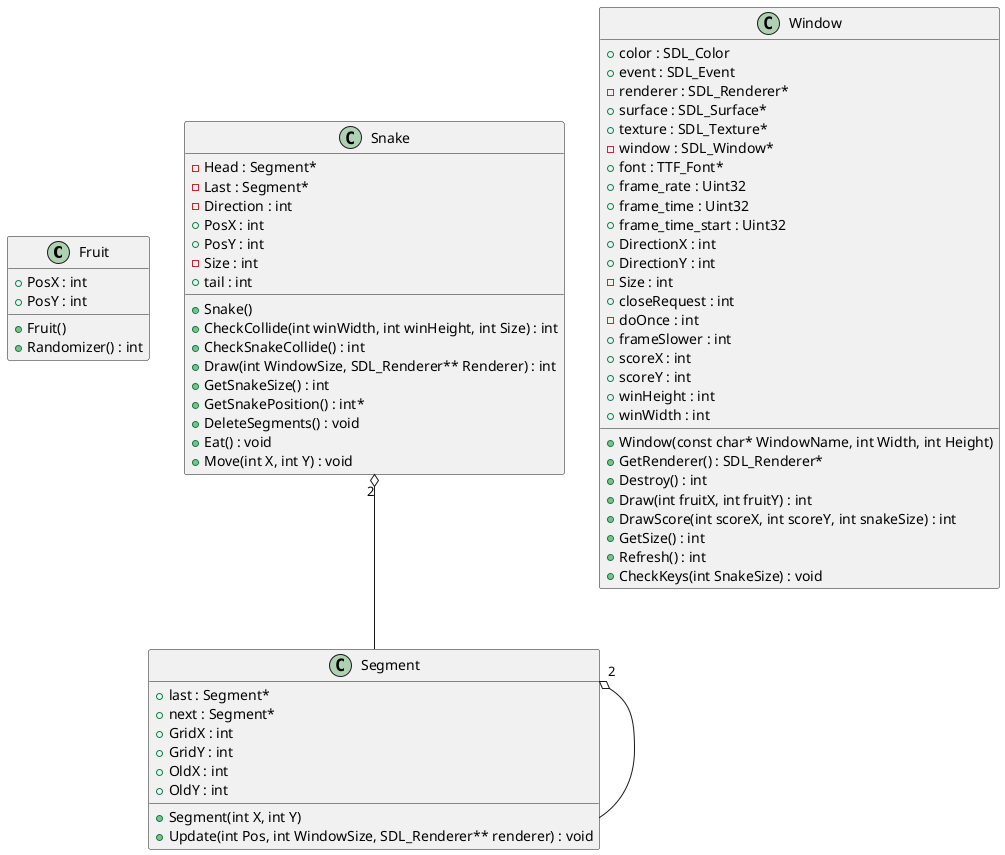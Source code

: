 @startuml





/' Objects '/

class Fruit {
	+Fruit()
	+PosX : int
	+PosY : int
	+Randomizer() : int
}


class Segment {
	+Segment(int X, int Y)
	+last : Segment*
	+next : Segment*
	+GridX : int
	+GridY : int
	+OldX : int
	+OldY : int
	+Update(int Pos, int WindowSize, SDL_Renderer** renderer) : void
}


class Snake {
	+Snake()
	-Head : Segment*
	-Last : Segment*
	+CheckCollide(int winWidth, int winHeight, int Size) : int
	+CheckSnakeCollide() : int
	-Direction : int
	+Draw(int WindowSize, SDL_Renderer** Renderer) : int
	+GetSnakeSize() : int
	+PosX : int
	+PosY : int
	-Size : int
	+tail : int
	+GetSnakePosition() : int*
	+DeleteSegments() : void
	+Eat() : void
	+Move(int X, int Y) : void
}


class Window {
	+Window(const char* WindowName, int Width, int Height)
	+color : SDL_Color
	+event : SDL_Event
	+GetRenderer() : SDL_Renderer*
	-renderer : SDL_Renderer*
	+surface : SDL_Surface*
	+texture : SDL_Texture*
	-window : SDL_Window*
	+font : TTF_Font*
	+frame_rate : Uint32
	+frame_time : Uint32
	+frame_time_start : Uint32
	+Destroy() : int
	+DirectionX : int
	+DirectionY : int
	+Draw(int fruitX, int fruitY) : int
	+DrawScore(int scoreX, int scoreY, int snakeSize) : int
	+GetSize() : int
	+Refresh() : int
	-Size : int
	+closeRequest : int
	-doOnce : int
	+frameSlower : int
	+scoreX : int
	+scoreY : int
	+winHeight : int
	+winWidth : int
	+CheckKeys(int SnakeSize) : void
}





/' Inheritance relationships '/




/' Aggregation relationships '/

.Segment "2" o-- .Segment


.Snake "2" o-- .Segment






/' Nested objects '/



@enduml

